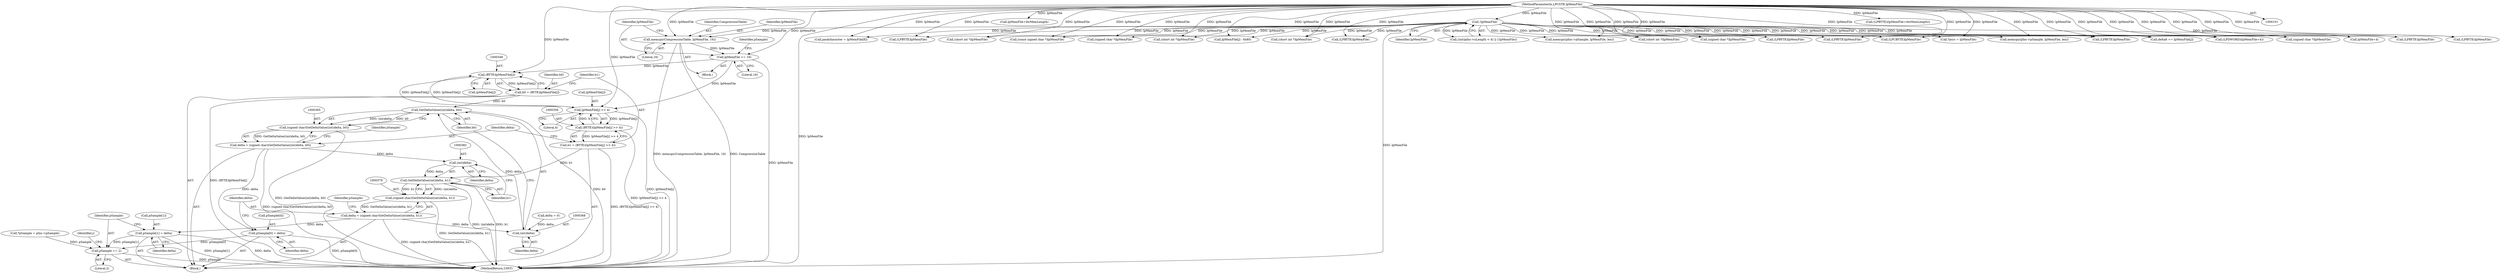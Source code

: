 digraph "0_gstreamer_bc2cdd57d549ab3ba59782e9b395d0cd683fd3ac@API" {
"1000316" [label="(Call,memcpy(CompressionTable, lpMemFile, 16))"];
"1000131" [label="(Call,!lpMemFile)"];
"1000104" [label="(MethodParameterIn,LPCSTR lpMemFile)"];
"1000320" [label="(Call,lpMemFile += 16)"];
"1000347" [label="(Call,(BYTE)lpMemFile[j])"];
"1000345" [label="(Call,b0 = (BYTE)lpMemFile[j])"];
"1000366" [label="(Call,GetDeltaValue((int)delta, b0))"];
"1000364" [label="(Call,(signed char)GetDeltaValue((int)delta, b0))"];
"1000362" [label="(Call,delta = (signed char)GetDeltaValue((int)delta, b0))"];
"1000371" [label="(Call,pSample[0] = delta)"];
"1000390" [label="(Call,pSample += 2)"];
"1000381" [label="(Call,(int)delta)"];
"1000380" [label="(Call,GetDeltaValue((int)delta, b1))"];
"1000378" [label="(Call,(signed char)GetDeltaValue((int)delta, b1))"];
"1000376" [label="(Call,delta = (signed char)GetDeltaValue((int)delta, b1))"];
"1000367" [label="(Call,(int)delta)"];
"1000385" [label="(Call,pSample[1] = delta)"];
"1000357" [label="(Call,lpMemFile[j] >> 4)"];
"1000355" [label="(Call,(BYTE)(lpMemFile[j] >> 4))"];
"1000353" [label="(Call,b1 = (BYTE)(lpMemFile[j] >> 4))"];
"1001510" [label="(Call,lpMemFile+dwMemLength)"];
"1000846" [label="(Call,(short int *)lpMemFile)"];
"1000343" [label="(Block,)"];
"1000316" [label="(Call,memcpy(CompressionTable, lpMemFile, 16))"];
"1001740" [label="(Call,(LPBYTE)lpMemFile)"];
"1000384" [label="(Identifier,b1)"];
"1000362" [label="(Call,delta = (signed char)GetDeltaValue((int)delta, b0))"];
"1000347" [label="(Call,(BYTE)lpMemFile[j])"];
"1000373" [label="(Identifier,pSample)"];
"1000387" [label="(Identifier,pSample)"];
"1000319" [label="(Literal,16)"];
"1001567" [label="(Call,(LPBYTE)lpMemFile)"];
"1000645" [label="(Call,(signed char *)lpMemFile)"];
"1000375" [label="(Identifier,delta)"];
"1000299" [label="(Block,)"];
"1001502" [label="(Call,(LPBYTE)lpMemFile)"];
"1000385" [label="(Call,pSample[1] = delta)"];
"1000378" [label="(Call,(signed char)GetDeltaValue((int)delta, b1))"];
"1001199" [label="(Call,(LPDWORD)(lpMemFile+4))"];
"1000132" [label="(Identifier,lpMemFile)"];
"1000369" [label="(Identifier,delta)"];
"1000380" [label="(Call,GetDeltaValue((int)delta, b1))"];
"1000358" [label="(Call,lpMemFile[j])"];
"1001017" [label="(Call,(LPBYTE)lpMemFile)"];
"1000381" [label="(Call,(int)delta)"];
"1000367" [label="(Call,(int)delta)"];
"1000354" [label="(Identifier,b1)"];
"1000376" [label="(Call,delta = (signed char)GetDeltaValue((int)delta, b1))"];
"1000267" [label="(Call,(const signed char *)lpMemFile)"];
"1000346" [label="(Identifier,b0)"];
"1000422" [label="(Call,(short int *)lpMemFile)"];
"1000345" [label="(Call,b0 = (BYTE)lpMemFile[j])"];
"1000325" [label="(Identifier,pSample)"];
"1000320" [label="(Call,lpMemFile += 16)"];
"1000594" [label="(Call,(short int *)lpMemFile)"];
"1000392" [label="(Literal,2)"];
"1000364" [label="(Call,(signed char)GetDeltaValue((int)delta, b0))"];
"1000539" [label="(Call,(signed char *)lpMemFile)"];
"1001201" [label="(Call,lpMemFile+4)"];
"1001108" [label="(Call,(short int *)lpMemFile)"];
"1000342" [label="(Identifier,j)"];
"1001925" [label="(Call,(LPCBYTE)lpMemFile)"];
"1001508" [label="(Call,(LPBYTE)(lpMemFile+dwMemLength))"];
"1000361" [label="(Literal,4)"];
"1000468" [label="(Call,memcpy(pIns->pSample, lpMemFile, len))"];
"1000355" [label="(Call,(BYTE)(lpMemFile[j] >> 4))"];
"1001274" [label="(Call,delta8 += lpMemFile[j])"];
"1000383" [label="(Identifier,delta)"];
"1000240" [label="(Call,lpMemFile[j] - 0x80)"];
"1001182" [label="(Call,packcharacter = lpMemFile[8])"];
"1000330" [label="(Call,delta = 0)"];
"1000318" [label="(Identifier,lpMemFile)"];
"1000321" [label="(Identifier,lpMemFile)"];
"1000391" [label="(Identifier,pSample)"];
"1000349" [label="(Call,lpMemFile[j])"];
"1000322" [label="(Literal,16)"];
"1000104" [label="(MethodParameterIn,LPCSTR lpMemFile)"];
"1000357" [label="(Call,lpMemFile[j] >> 4)"];
"1001337" [label="(Call,(LPBYTE)lpMemFile)"];
"1000366" [label="(Call,GetDeltaValue((int)delta, b0))"];
"1001178" [label="(Call,*psrc = lpMemFile)"];
"1000372" [label="(Call,pSample[0])"];
"1000123" [label="(Call,((int)pIns->nLength < 4) || (!lpMemFile))"];
"1000353" [label="(Call,b1 = (BYTE)(lpMemFile[j] >> 4))"];
"1002047" [label="(MethodReturn,UINT)"];
"1000390" [label="(Call,pSample += 2)"];
"1000974" [label="(Call,(LPBYTE)lpMemFile)"];
"1000317" [label="(Identifier,CompressionTable)"];
"1000731" [label="(Call,(signed char *)lpMemFile)"];
"1000370" [label="(Identifier,b0)"];
"1000371" [label="(Call,pSample[0] = delta)"];
"1000363" [label="(Identifier,delta)"];
"1000389" [label="(Identifier,delta)"];
"1000377" [label="(Identifier,delta)"];
"1000324" [label="(Call,*pSample = pIns->pSample)"];
"1000386" [label="(Call,pSample[1])"];
"1002011" [label="(Call,memcpy(pIns->pSample, lpMemFile, len))"];
"1000959" [label="(Call,(LPBYTE)lpMemFile)"];
"1000131" [label="(Call,!lpMemFile)"];
"1000316" -> "1000299"  [label="AST: "];
"1000316" -> "1000319"  [label="CFG: "];
"1000317" -> "1000316"  [label="AST: "];
"1000318" -> "1000316"  [label="AST: "];
"1000319" -> "1000316"  [label="AST: "];
"1000321" -> "1000316"  [label="CFG: "];
"1000316" -> "1002047"  [label="DDG: memcpy(CompressionTable, lpMemFile, 16)"];
"1000316" -> "1002047"  [label="DDG: CompressionTable"];
"1000131" -> "1000316"  [label="DDG: lpMemFile"];
"1000104" -> "1000316"  [label="DDG: lpMemFile"];
"1000316" -> "1000320"  [label="DDG: lpMemFile"];
"1000131" -> "1000123"  [label="AST: "];
"1000131" -> "1000132"  [label="CFG: "];
"1000132" -> "1000131"  [label="AST: "];
"1000123" -> "1000131"  [label="CFG: "];
"1000131" -> "1002047"  [label="DDG: lpMemFile"];
"1000131" -> "1000123"  [label="DDG: lpMemFile"];
"1000104" -> "1000131"  [label="DDG: lpMemFile"];
"1000131" -> "1000240"  [label="DDG: lpMemFile"];
"1000131" -> "1000267"  [label="DDG: lpMemFile"];
"1000131" -> "1000422"  [label="DDG: lpMemFile"];
"1000131" -> "1000468"  [label="DDG: lpMemFile"];
"1000131" -> "1000539"  [label="DDG: lpMemFile"];
"1000131" -> "1000594"  [label="DDG: lpMemFile"];
"1000131" -> "1000645"  [label="DDG: lpMemFile"];
"1000131" -> "1000731"  [label="DDG: lpMemFile"];
"1000131" -> "1000846"  [label="DDG: lpMemFile"];
"1000131" -> "1000959"  [label="DDG: lpMemFile"];
"1000131" -> "1000974"  [label="DDG: lpMemFile"];
"1000131" -> "1001017"  [label="DDG: lpMemFile"];
"1000131" -> "1001108"  [label="DDG: lpMemFile"];
"1000131" -> "1001178"  [label="DDG: lpMemFile"];
"1000131" -> "1001182"  [label="DDG: lpMemFile"];
"1000131" -> "1001199"  [label="DDG: lpMemFile"];
"1000131" -> "1001201"  [label="DDG: lpMemFile"];
"1000131" -> "1001274"  [label="DDG: lpMemFile"];
"1000131" -> "1001337"  [label="DDG: lpMemFile"];
"1000131" -> "1001502"  [label="DDG: lpMemFile"];
"1000131" -> "1001567"  [label="DDG: lpMemFile"];
"1000131" -> "1001740"  [label="DDG: lpMemFile"];
"1000131" -> "1001925"  [label="DDG: lpMemFile"];
"1000131" -> "1002011"  [label="DDG: lpMemFile"];
"1000104" -> "1000101"  [label="AST: "];
"1000104" -> "1002047"  [label="DDG: lpMemFile"];
"1000104" -> "1000240"  [label="DDG: lpMemFile"];
"1000104" -> "1000267"  [label="DDG: lpMemFile"];
"1000104" -> "1000320"  [label="DDG: lpMemFile"];
"1000104" -> "1000347"  [label="DDG: lpMemFile"];
"1000104" -> "1000357"  [label="DDG: lpMemFile"];
"1000104" -> "1000422"  [label="DDG: lpMemFile"];
"1000104" -> "1000468"  [label="DDG: lpMemFile"];
"1000104" -> "1000539"  [label="DDG: lpMemFile"];
"1000104" -> "1000594"  [label="DDG: lpMemFile"];
"1000104" -> "1000645"  [label="DDG: lpMemFile"];
"1000104" -> "1000731"  [label="DDG: lpMemFile"];
"1000104" -> "1000846"  [label="DDG: lpMemFile"];
"1000104" -> "1000959"  [label="DDG: lpMemFile"];
"1000104" -> "1000974"  [label="DDG: lpMemFile"];
"1000104" -> "1001017"  [label="DDG: lpMemFile"];
"1000104" -> "1001108"  [label="DDG: lpMemFile"];
"1000104" -> "1001178"  [label="DDG: lpMemFile"];
"1000104" -> "1001182"  [label="DDG: lpMemFile"];
"1000104" -> "1001199"  [label="DDG: lpMemFile"];
"1000104" -> "1001201"  [label="DDG: lpMemFile"];
"1000104" -> "1001274"  [label="DDG: lpMemFile"];
"1000104" -> "1001337"  [label="DDG: lpMemFile"];
"1000104" -> "1001502"  [label="DDG: lpMemFile"];
"1000104" -> "1001508"  [label="DDG: lpMemFile"];
"1000104" -> "1001510"  [label="DDG: lpMemFile"];
"1000104" -> "1001567"  [label="DDG: lpMemFile"];
"1000104" -> "1001740"  [label="DDG: lpMemFile"];
"1000104" -> "1001925"  [label="DDG: lpMemFile"];
"1000104" -> "1002011"  [label="DDG: lpMemFile"];
"1000320" -> "1000299"  [label="AST: "];
"1000320" -> "1000322"  [label="CFG: "];
"1000321" -> "1000320"  [label="AST: "];
"1000322" -> "1000320"  [label="AST: "];
"1000325" -> "1000320"  [label="CFG: "];
"1000320" -> "1002047"  [label="DDG: lpMemFile"];
"1000320" -> "1000347"  [label="DDG: lpMemFile"];
"1000320" -> "1000357"  [label="DDG: lpMemFile"];
"1000347" -> "1000345"  [label="AST: "];
"1000347" -> "1000349"  [label="CFG: "];
"1000348" -> "1000347"  [label="AST: "];
"1000349" -> "1000347"  [label="AST: "];
"1000345" -> "1000347"  [label="CFG: "];
"1000347" -> "1000345"  [label="DDG: lpMemFile[j]"];
"1000357" -> "1000347"  [label="DDG: lpMemFile[j]"];
"1000347" -> "1000357"  [label="DDG: lpMemFile[j]"];
"1000345" -> "1000343"  [label="AST: "];
"1000346" -> "1000345"  [label="AST: "];
"1000354" -> "1000345"  [label="CFG: "];
"1000345" -> "1002047"  [label="DDG: (BYTE)lpMemFile[j]"];
"1000345" -> "1000366"  [label="DDG: b0"];
"1000366" -> "1000364"  [label="AST: "];
"1000366" -> "1000370"  [label="CFG: "];
"1000367" -> "1000366"  [label="AST: "];
"1000370" -> "1000366"  [label="AST: "];
"1000364" -> "1000366"  [label="CFG: "];
"1000366" -> "1002047"  [label="DDG: b0"];
"1000366" -> "1000364"  [label="DDG: (int)delta"];
"1000366" -> "1000364"  [label="DDG: b0"];
"1000367" -> "1000366"  [label="DDG: delta"];
"1000364" -> "1000362"  [label="AST: "];
"1000365" -> "1000364"  [label="AST: "];
"1000362" -> "1000364"  [label="CFG: "];
"1000364" -> "1002047"  [label="DDG: GetDeltaValue((int)delta, b0)"];
"1000364" -> "1000362"  [label="DDG: GetDeltaValue((int)delta, b0)"];
"1000362" -> "1000343"  [label="AST: "];
"1000363" -> "1000362"  [label="AST: "];
"1000373" -> "1000362"  [label="CFG: "];
"1000362" -> "1002047"  [label="DDG: (signed char)GetDeltaValue((int)delta, b0)"];
"1000362" -> "1000371"  [label="DDG: delta"];
"1000362" -> "1000381"  [label="DDG: delta"];
"1000371" -> "1000343"  [label="AST: "];
"1000371" -> "1000375"  [label="CFG: "];
"1000372" -> "1000371"  [label="AST: "];
"1000375" -> "1000371"  [label="AST: "];
"1000377" -> "1000371"  [label="CFG: "];
"1000371" -> "1002047"  [label="DDG: pSample[0]"];
"1000371" -> "1000390"  [label="DDG: pSample[0]"];
"1000390" -> "1000343"  [label="AST: "];
"1000390" -> "1000392"  [label="CFG: "];
"1000391" -> "1000390"  [label="AST: "];
"1000392" -> "1000390"  [label="AST: "];
"1000342" -> "1000390"  [label="CFG: "];
"1000390" -> "1002047"  [label="DDG: pSample"];
"1000324" -> "1000390"  [label="DDG: pSample"];
"1000385" -> "1000390"  [label="DDG: pSample[1]"];
"1000381" -> "1000380"  [label="AST: "];
"1000381" -> "1000383"  [label="CFG: "];
"1000382" -> "1000381"  [label="AST: "];
"1000383" -> "1000381"  [label="AST: "];
"1000384" -> "1000381"  [label="CFG: "];
"1000381" -> "1000380"  [label="DDG: delta"];
"1000380" -> "1000378"  [label="AST: "];
"1000380" -> "1000384"  [label="CFG: "];
"1000384" -> "1000380"  [label="AST: "];
"1000378" -> "1000380"  [label="CFG: "];
"1000380" -> "1002047"  [label="DDG: b1"];
"1000380" -> "1002047"  [label="DDG: (int)delta"];
"1000380" -> "1000378"  [label="DDG: (int)delta"];
"1000380" -> "1000378"  [label="DDG: b1"];
"1000353" -> "1000380"  [label="DDG: b1"];
"1000378" -> "1000376"  [label="AST: "];
"1000379" -> "1000378"  [label="AST: "];
"1000376" -> "1000378"  [label="CFG: "];
"1000378" -> "1002047"  [label="DDG: GetDeltaValue((int)delta, b1)"];
"1000378" -> "1000376"  [label="DDG: GetDeltaValue((int)delta, b1)"];
"1000376" -> "1000343"  [label="AST: "];
"1000377" -> "1000376"  [label="AST: "];
"1000387" -> "1000376"  [label="CFG: "];
"1000376" -> "1002047"  [label="DDG: (signed char)GetDeltaValue((int)delta, b1)"];
"1000376" -> "1000367"  [label="DDG: delta"];
"1000376" -> "1000385"  [label="DDG: delta"];
"1000367" -> "1000369"  [label="CFG: "];
"1000368" -> "1000367"  [label="AST: "];
"1000369" -> "1000367"  [label="AST: "];
"1000370" -> "1000367"  [label="CFG: "];
"1000330" -> "1000367"  [label="DDG: delta"];
"1000385" -> "1000343"  [label="AST: "];
"1000385" -> "1000389"  [label="CFG: "];
"1000386" -> "1000385"  [label="AST: "];
"1000389" -> "1000385"  [label="AST: "];
"1000391" -> "1000385"  [label="CFG: "];
"1000385" -> "1002047"  [label="DDG: delta"];
"1000385" -> "1002047"  [label="DDG: pSample[1]"];
"1000357" -> "1000355"  [label="AST: "];
"1000357" -> "1000361"  [label="CFG: "];
"1000358" -> "1000357"  [label="AST: "];
"1000361" -> "1000357"  [label="AST: "];
"1000355" -> "1000357"  [label="CFG: "];
"1000357" -> "1002047"  [label="DDG: lpMemFile[j]"];
"1000357" -> "1000355"  [label="DDG: lpMemFile[j]"];
"1000357" -> "1000355"  [label="DDG: 4"];
"1000355" -> "1000353"  [label="AST: "];
"1000356" -> "1000355"  [label="AST: "];
"1000353" -> "1000355"  [label="CFG: "];
"1000355" -> "1002047"  [label="DDG: lpMemFile[j] >> 4"];
"1000355" -> "1000353"  [label="DDG: lpMemFile[j] >> 4"];
"1000353" -> "1000343"  [label="AST: "];
"1000354" -> "1000353"  [label="AST: "];
"1000363" -> "1000353"  [label="CFG: "];
"1000353" -> "1002047"  [label="DDG: (BYTE)(lpMemFile[j] >> 4)"];
}
